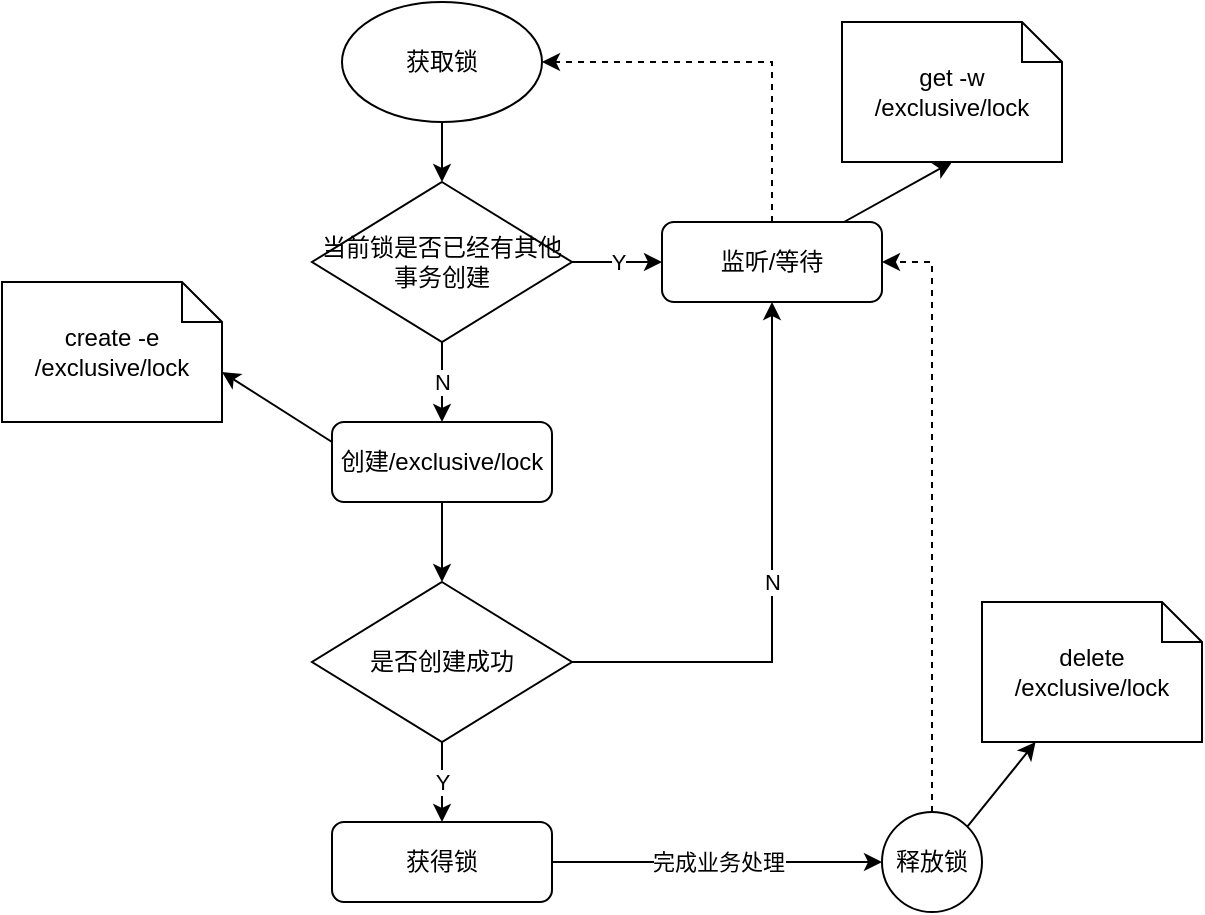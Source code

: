 <mxfile version="20.4.0" type="github" pages="2">
  <diagram id="Qyq_4s0g2PtQ4fndFV1Z" name="非公平锁">
    <mxGraphModel dx="509" dy="577" grid="1" gridSize="10" guides="1" tooltips="1" connect="1" arrows="1" fold="1" page="1" pageScale="1" pageWidth="827" pageHeight="1169" math="0" shadow="0">
      <root>
        <mxCell id="0" />
        <mxCell id="1" parent="0" />
        <mxCell id="3XJC4oZfa2gU9FRdR8ai-20" style="edgeStyle=orthogonalEdgeStyle;rounded=0;orthogonalLoop=1;jettySize=auto;html=1;" parent="1" source="3XJC4oZfa2gU9FRdR8ai-1" target="3XJC4oZfa2gU9FRdR8ai-2" edge="1">
          <mxGeometry relative="1" as="geometry" />
        </mxCell>
        <mxCell id="3XJC4oZfa2gU9FRdR8ai-1" value="获取锁" style="ellipse;whiteSpace=wrap;html=1;" parent="1" vertex="1">
          <mxGeometry x="380" y="560" width="100" height="60" as="geometry" />
        </mxCell>
        <mxCell id="3XJC4oZfa2gU9FRdR8ai-6" value="N" style="edgeStyle=orthogonalEdgeStyle;rounded=0;orthogonalLoop=1;jettySize=auto;html=1;" parent="1" source="3XJC4oZfa2gU9FRdR8ai-2" target="3XJC4oZfa2gU9FRdR8ai-3" edge="1">
          <mxGeometry relative="1" as="geometry" />
        </mxCell>
        <mxCell id="3XJC4oZfa2gU9FRdR8ai-14" value="Y" style="edgeStyle=orthogonalEdgeStyle;rounded=0;orthogonalLoop=1;jettySize=auto;html=1;" parent="1" source="3XJC4oZfa2gU9FRdR8ai-2" target="3XJC4oZfa2gU9FRdR8ai-13" edge="1">
          <mxGeometry relative="1" as="geometry" />
        </mxCell>
        <mxCell id="3XJC4oZfa2gU9FRdR8ai-2" value="当前锁是否已经有其他事务创建" style="rhombus;whiteSpace=wrap;html=1;" parent="1" vertex="1">
          <mxGeometry x="365" y="650" width="130" height="80" as="geometry" />
        </mxCell>
        <mxCell id="3XJC4oZfa2gU9FRdR8ai-8" style="edgeStyle=orthogonalEdgeStyle;rounded=0;orthogonalLoop=1;jettySize=auto;html=1;" parent="1" source="3XJC4oZfa2gU9FRdR8ai-3" target="3XJC4oZfa2gU9FRdR8ai-7" edge="1">
          <mxGeometry relative="1" as="geometry" />
        </mxCell>
        <mxCell id="3XJC4oZfa2gU9FRdR8ai-26" style="edgeStyle=none;rounded=0;orthogonalLoop=1;jettySize=auto;html=1;exitX=0;exitY=0.25;exitDx=0;exitDy=0;entryX=0;entryY=0;entryDx=110;entryDy=45;entryPerimeter=0;" parent="1" source="3XJC4oZfa2gU9FRdR8ai-3" target="3XJC4oZfa2gU9FRdR8ai-21" edge="1">
          <mxGeometry relative="1" as="geometry" />
        </mxCell>
        <mxCell id="3XJC4oZfa2gU9FRdR8ai-3" value="创建/exclusive/lock" style="rounded=1;whiteSpace=wrap;html=1;" parent="1" vertex="1">
          <mxGeometry x="375" y="770" width="110" height="40" as="geometry" />
        </mxCell>
        <mxCell id="3XJC4oZfa2gU9FRdR8ai-10" value="Y" style="edgeStyle=orthogonalEdgeStyle;rounded=0;orthogonalLoop=1;jettySize=auto;html=1;" parent="1" source="3XJC4oZfa2gU9FRdR8ai-7" target="3XJC4oZfa2gU9FRdR8ai-12" edge="1">
          <mxGeometry relative="1" as="geometry">
            <mxPoint x="430" y="960" as="targetPoint" />
          </mxGeometry>
        </mxCell>
        <mxCell id="3XJC4oZfa2gU9FRdR8ai-15" value="N" style="edgeStyle=orthogonalEdgeStyle;rounded=0;orthogonalLoop=1;jettySize=auto;html=1;" parent="1" source="3XJC4oZfa2gU9FRdR8ai-7" target="3XJC4oZfa2gU9FRdR8ai-13" edge="1">
          <mxGeometry relative="1" as="geometry" />
        </mxCell>
        <mxCell id="3XJC4oZfa2gU9FRdR8ai-7" value="是否创建成功" style="rhombus;whiteSpace=wrap;html=1;" parent="1" vertex="1">
          <mxGeometry x="365" y="850" width="130" height="80" as="geometry" />
        </mxCell>
        <mxCell id="3XJC4oZfa2gU9FRdR8ai-17" value="完成业务处理" style="edgeStyle=orthogonalEdgeStyle;rounded=0;orthogonalLoop=1;jettySize=auto;html=1;entryX=0;entryY=0.5;entryDx=0;entryDy=0;" parent="1" source="3XJC4oZfa2gU9FRdR8ai-12" target="3XJC4oZfa2gU9FRdR8ai-16" edge="1">
          <mxGeometry relative="1" as="geometry" />
        </mxCell>
        <mxCell id="3XJC4oZfa2gU9FRdR8ai-12" value="获得锁" style="rounded=1;whiteSpace=wrap;html=1;" parent="1" vertex="1">
          <mxGeometry x="375" y="970" width="110" height="40" as="geometry" />
        </mxCell>
        <mxCell id="3XJC4oZfa2gU9FRdR8ai-19" style="edgeStyle=orthogonalEdgeStyle;rounded=0;orthogonalLoop=1;jettySize=auto;html=1;entryX=1;entryY=0.5;entryDx=0;entryDy=0;exitX=0.5;exitY=0;exitDx=0;exitDy=0;dashed=1;" parent="1" source="3XJC4oZfa2gU9FRdR8ai-13" target="3XJC4oZfa2gU9FRdR8ai-1" edge="1">
          <mxGeometry relative="1" as="geometry" />
        </mxCell>
        <mxCell id="3XJC4oZfa2gU9FRdR8ai-25" style="edgeStyle=none;rounded=0;orthogonalLoop=1;jettySize=auto;html=1;entryX=0.5;entryY=1;entryDx=0;entryDy=0;entryPerimeter=0;" parent="1" source="3XJC4oZfa2gU9FRdR8ai-13" target="3XJC4oZfa2gU9FRdR8ai-22" edge="1">
          <mxGeometry relative="1" as="geometry" />
        </mxCell>
        <mxCell id="3XJC4oZfa2gU9FRdR8ai-13" value="监听/等待" style="rounded=1;whiteSpace=wrap;html=1;" parent="1" vertex="1">
          <mxGeometry x="540" y="670" width="110" height="40" as="geometry" />
        </mxCell>
        <mxCell id="3XJC4oZfa2gU9FRdR8ai-18" style="edgeStyle=orthogonalEdgeStyle;rounded=0;orthogonalLoop=1;jettySize=auto;html=1;entryX=1;entryY=0.5;entryDx=0;entryDy=0;dashed=1;" parent="1" source="3XJC4oZfa2gU9FRdR8ai-16" target="3XJC4oZfa2gU9FRdR8ai-13" edge="1">
          <mxGeometry relative="1" as="geometry" />
        </mxCell>
        <mxCell id="3XJC4oZfa2gU9FRdR8ai-24" style="rounded=0;orthogonalLoop=1;jettySize=auto;html=1;exitX=1;exitY=0;exitDx=0;exitDy=0;" parent="1" source="3XJC4oZfa2gU9FRdR8ai-16" target="3XJC4oZfa2gU9FRdR8ai-23" edge="1">
          <mxGeometry relative="1" as="geometry" />
        </mxCell>
        <mxCell id="3XJC4oZfa2gU9FRdR8ai-16" value="释放锁" style="ellipse;whiteSpace=wrap;html=1;aspect=fixed;" parent="1" vertex="1">
          <mxGeometry x="650" y="965" width="50" height="50" as="geometry" />
        </mxCell>
        <mxCell id="3XJC4oZfa2gU9FRdR8ai-21" value="create -e /exclusive/lock" style="shape=note;size=20;whiteSpace=wrap;html=1;" parent="1" vertex="1">
          <mxGeometry x="210" y="700" width="110" height="70" as="geometry" />
        </mxCell>
        <mxCell id="3XJC4oZfa2gU9FRdR8ai-22" value="get -w /exclusive/lock" style="shape=note;size=20;whiteSpace=wrap;html=1;" parent="1" vertex="1">
          <mxGeometry x="630" y="570" width="110" height="70" as="geometry" />
        </mxCell>
        <mxCell id="3XJC4oZfa2gU9FRdR8ai-23" value="delete /exclusive/lock" style="shape=note;size=20;whiteSpace=wrap;html=1;" parent="1" vertex="1">
          <mxGeometry x="700" y="860" width="110" height="70" as="geometry" />
        </mxCell>
      </root>
    </mxGraphModel>
  </diagram>
  <diagram id="pl6WFsFyR3WirSn0dmdD" name="公平锁">
    <mxGraphModel dx="1037" dy="579" grid="1" gridSize="10" guides="1" tooltips="1" connect="1" arrows="1" fold="1" page="1" pageScale="1" pageWidth="827" pageHeight="1169" math="0" shadow="0">
      <root>
        <mxCell id="0" />
        <mxCell id="1" parent="0" />
        <mxCell id="wMErljdvf5oc1VPjAHAO-11" style="edgeStyle=orthogonalEdgeStyle;rounded=0;orthogonalLoop=1;jettySize=auto;html=1;entryX=0;entryY=0.5;entryDx=0;entryDy=0;entryPerimeter=0;" edge="1" parent="1" source="wMErljdvf5oc1VPjAHAO-1" target="wMErljdvf5oc1VPjAHAO-8">
          <mxGeometry relative="1" as="geometry" />
        </mxCell>
        <mxCell id="wMErljdvf5oc1VPjAHAO-18" style="rounded=0;orthogonalLoop=1;jettySize=auto;html=1;" edge="1" parent="1" source="wMErljdvf5oc1VPjAHAO-1" target="wMErljdvf5oc1VPjAHAO-17">
          <mxGeometry relative="1" as="geometry" />
        </mxCell>
        <mxCell id="wMErljdvf5oc1VPjAHAO-1" value="/lock" style="rounded=0;whiteSpace=wrap;html=1;" vertex="1" parent="1">
          <mxGeometry x="140" y="180" width="100" height="30" as="geometry" />
        </mxCell>
        <mxCell id="wMErljdvf5oc1VPjAHAO-2" value="/x-00000000" style="rounded=0;whiteSpace=wrap;html=1;" vertex="1" parent="1">
          <mxGeometry x="260" y="250" width="120" height="30" as="geometry" />
        </mxCell>
        <mxCell id="wMErljdvf5oc1VPjAHAO-16" value="watch" style="edgeStyle=orthogonalEdgeStyle;rounded=0;orthogonalLoop=1;jettySize=auto;html=1;exitX=1;exitY=0.25;exitDx=0;exitDy=0;entryX=1;entryY=0.5;entryDx=0;entryDy=0;" edge="1" parent="1" source="wMErljdvf5oc1VPjAHAO-3" target="wMErljdvf5oc1VPjAHAO-2">
          <mxGeometry relative="1" as="geometry" />
        </mxCell>
        <mxCell id="wMErljdvf5oc1VPjAHAO-3" value="/x-0000001" style="rounded=0;whiteSpace=wrap;html=1;" vertex="1" parent="1">
          <mxGeometry x="260" y="300" width="120" height="30" as="geometry" />
        </mxCell>
        <mxCell id="wMErljdvf5oc1VPjAHAO-15" value="watch" style="edgeStyle=orthogonalEdgeStyle;rounded=0;orthogonalLoop=1;jettySize=auto;html=1;exitX=1;exitY=0.25;exitDx=0;exitDy=0;entryX=1;entryY=0.75;entryDx=0;entryDy=0;" edge="1" parent="1" source="wMErljdvf5oc1VPjAHAO-4" target="wMErljdvf5oc1VPjAHAO-3">
          <mxGeometry relative="1" as="geometry">
            <Array as="points">
              <mxPoint x="400" y="358" />
              <mxPoint x="400" y="323" />
            </Array>
          </mxGeometry>
        </mxCell>
        <mxCell id="wMErljdvf5oc1VPjAHAO-4" value="/x-00000002" style="rounded=0;whiteSpace=wrap;html=1;" vertex="1" parent="1">
          <mxGeometry x="260" y="350" width="120" height="30" as="geometry" />
        </mxCell>
        <mxCell id="wMErljdvf5oc1VPjAHAO-13" value="watch" style="edgeStyle=orthogonalEdgeStyle;rounded=0;orthogonalLoop=1;jettySize=auto;html=1;entryX=1;entryY=0.75;entryDx=0;entryDy=0;exitX=1;exitY=0.25;exitDx=0;exitDy=0;" edge="1" parent="1" source="wMErljdvf5oc1VPjAHAO-5" target="wMErljdvf5oc1VPjAHAO-4">
          <mxGeometry relative="1" as="geometry">
            <Array as="points">
              <mxPoint x="400" y="408" />
              <mxPoint x="400" y="373" />
            </Array>
          </mxGeometry>
        </mxCell>
        <mxCell id="wMErljdvf5oc1VPjAHAO-5" value="/x-00000003" style="rounded=0;whiteSpace=wrap;html=1;" vertex="1" parent="1">
          <mxGeometry x="260" y="400" width="120" height="30" as="geometry" />
        </mxCell>
        <mxCell id="wMErljdvf5oc1VPjAHAO-8" value="" style="strokeWidth=1;html=1;shape=mxgraph.flowchart.annotation_1;align=left;pointerEvents=1;" vertex="1" parent="1">
          <mxGeometry x="240" y="270" width="10" height="150" as="geometry" />
        </mxCell>
        <mxCell id="wMErljdvf5oc1VPjAHAO-17" value="/module_business_id" style="shape=note;size=13;whiteSpace=wrap;html=1;" vertex="1" parent="1">
          <mxGeometry x="270" y="110" width="120" height="40" as="geometry" />
        </mxCell>
        <mxCell id="wMErljdvf5oc1VPjAHAO-19" value="1.请求进来，直接在/lock节点下创建一个临时顺序节点&lt;br&gt;2.判断自己是不是lock节点下，最小的节点&lt;br&gt;a.最小的，获取锁&lt;br&gt;b.不是最小 -&amp;gt; 对前面的节点进行监听（watch）&lt;br&gt;3.获得锁的请求，处理完释放锁，即delete节点，后继第一个节点收到通知，重复第2步判断" style="shape=note;size=20;whiteSpace=wrap;html=1;strokeWidth=1;fillColor=#ffe6cc;strokeColor=#d79b00;" vertex="1" parent="1">
          <mxGeometry x="440" y="315" width="330" height="100" as="geometry" />
        </mxCell>
      </root>
    </mxGraphModel>
  </diagram>
</mxfile>
